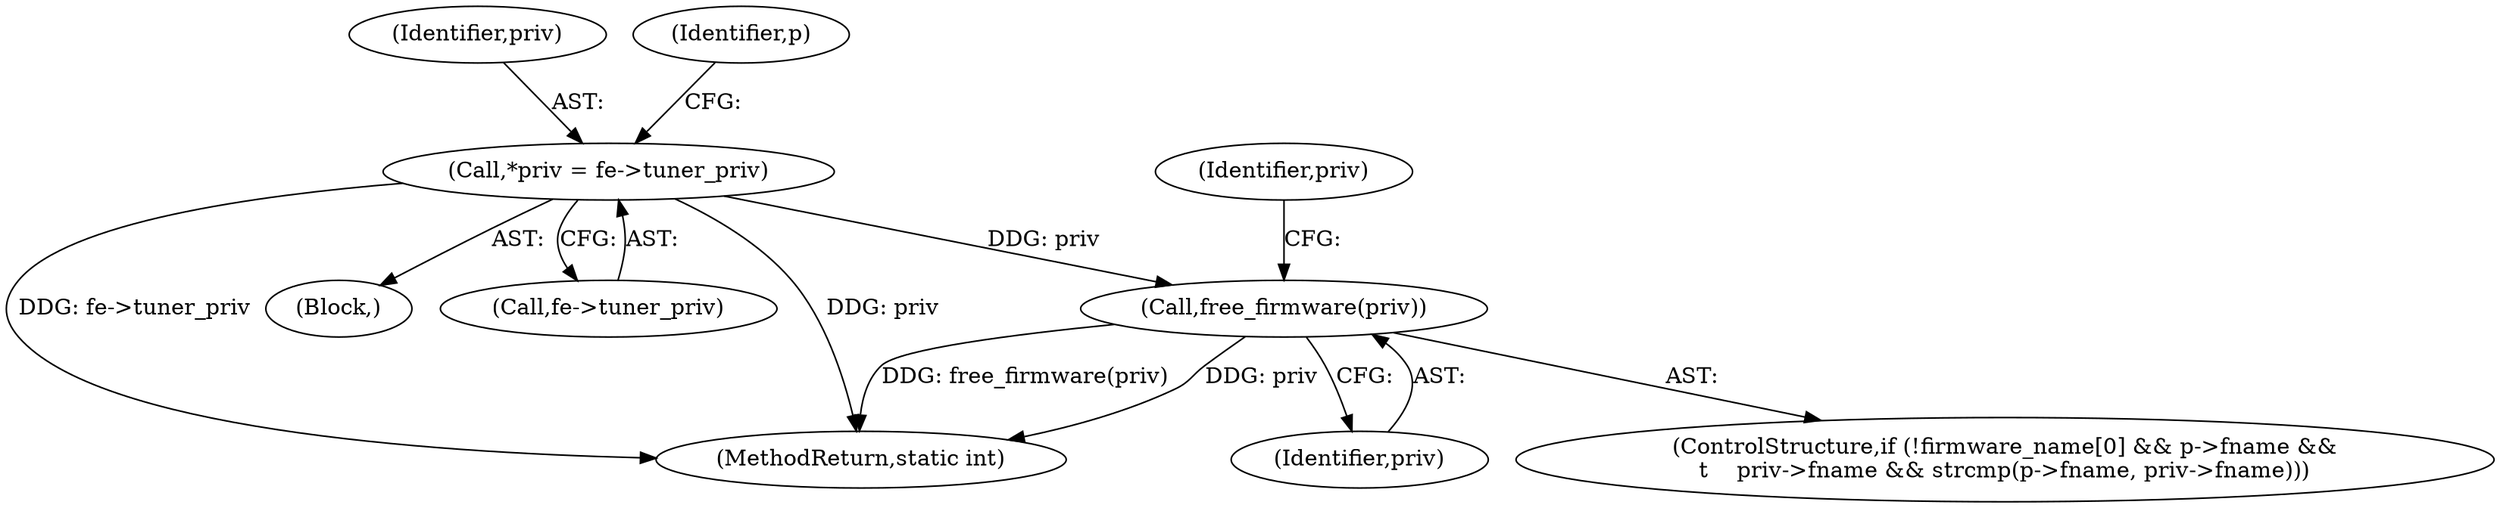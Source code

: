 digraph "0_linux_8dfbcc4351a0b6d2f2d77f367552f48ffefafe18@API" {
"1000193" [label="(Call,free_firmware(priv))"];
"1000107" [label="(Call,*priv = fe->tuner_priv)"];
"1000285" [label="(MethodReturn,static int)"];
"1000172" [label="(ControlStructure,if (!firmware_name[0] && p->fname &&\n\t    priv->fname && strcmp(p->fname, priv->fname)))"];
"1000108" [label="(Identifier,priv)"];
"1000105" [label="(Block,)"];
"1000114" [label="(Identifier,p)"];
"1000109" [label="(Call,fe->tuner_priv)"];
"1000193" [label="(Call,free_firmware(priv))"];
"1000194" [label="(Identifier,priv)"];
"1000107" [label="(Call,*priv = fe->tuner_priv)"];
"1000199" [label="(Identifier,priv)"];
"1000193" -> "1000172"  [label="AST: "];
"1000193" -> "1000194"  [label="CFG: "];
"1000194" -> "1000193"  [label="AST: "];
"1000199" -> "1000193"  [label="CFG: "];
"1000193" -> "1000285"  [label="DDG: priv"];
"1000193" -> "1000285"  [label="DDG: free_firmware(priv)"];
"1000107" -> "1000193"  [label="DDG: priv"];
"1000107" -> "1000105"  [label="AST: "];
"1000107" -> "1000109"  [label="CFG: "];
"1000108" -> "1000107"  [label="AST: "];
"1000109" -> "1000107"  [label="AST: "];
"1000114" -> "1000107"  [label="CFG: "];
"1000107" -> "1000285"  [label="DDG: priv"];
"1000107" -> "1000285"  [label="DDG: fe->tuner_priv"];
}
